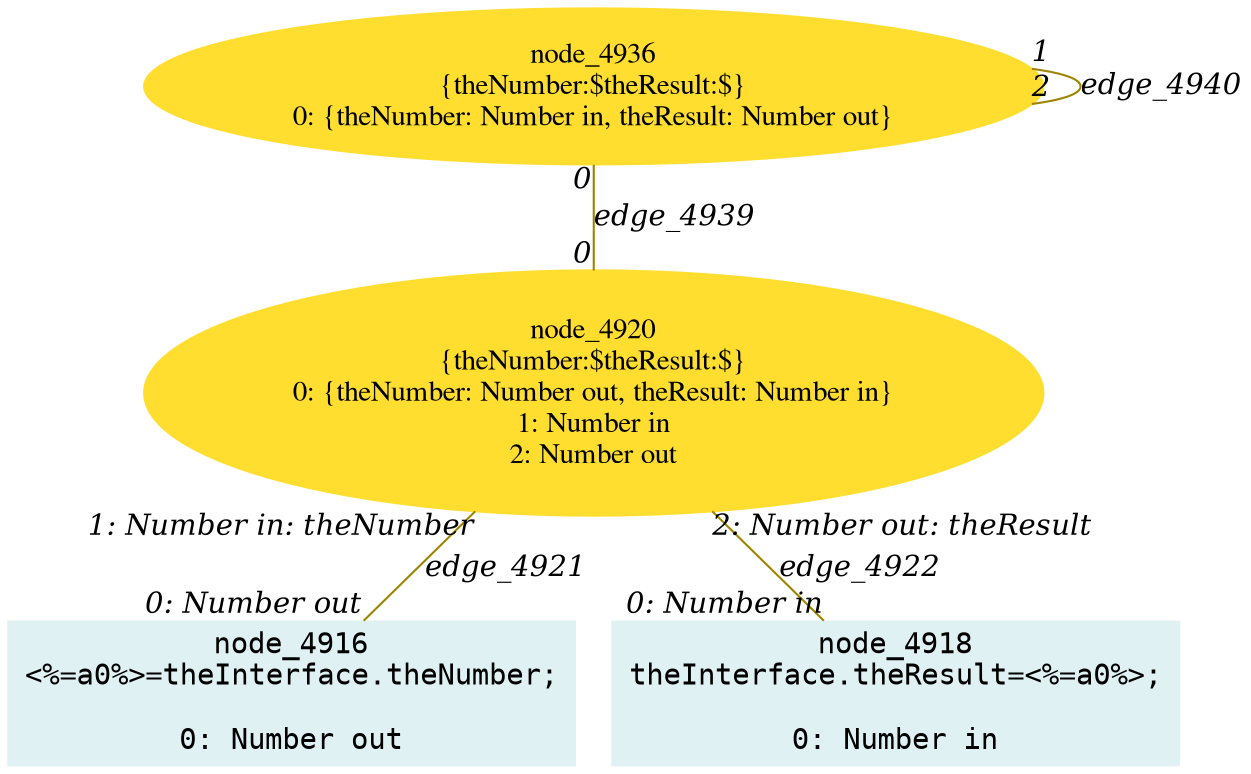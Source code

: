 digraph g{node_4916 [shape="box", style="filled", color="#dff1f2", fontname="Courier", label="node_4916
<%=a0%>=theInterface.theNumber;

0: Number out" ]
node_4918 [shape="box", style="filled", color="#dff1f2", fontname="Courier", label="node_4918
theInterface.theResult=<%=a0%>;

0: Number in" ]
node_4920 [shape="ellipse", style="filled", color="#ffde2f", fontname="Times", label="node_4920
{theNumber:$theResult:$}
0: {theNumber: Number out, theResult: Number in}
1: Number in
2: Number out" ]
node_4936 [shape="ellipse", style="filled", color="#ffde2f", fontname="Times", label="node_4936
{theNumber:$theResult:$}
0: {theNumber: Number in, theResult: Number out}" ]
node_4920 -> node_4916 [dir=none, arrowHead=none, fontname="Times-Italic", arrowsize=1, color="#9d8400", label="edge_4921",  headlabel="0: Number out", taillabel="1: Number in: theNumber" ]
node_4920 -> node_4918 [dir=none, arrowHead=none, fontname="Times-Italic", arrowsize=1, color="#9d8400", label="edge_4922",  headlabel="0: Number in", taillabel="2: Number out: theResult" ]
node_4936 -> node_4920 [dir=none, arrowHead=none, fontname="Times-Italic", arrowsize=1, color="#9d8400", label="edge_4939",  headlabel="0", taillabel="0" ]
node_4936 -> node_4936 [dir=none, arrowHead=none, fontname="Times-Italic", arrowsize=1, color="#9d8400", label="edge_4940",  headlabel="2", taillabel="1" ]
}